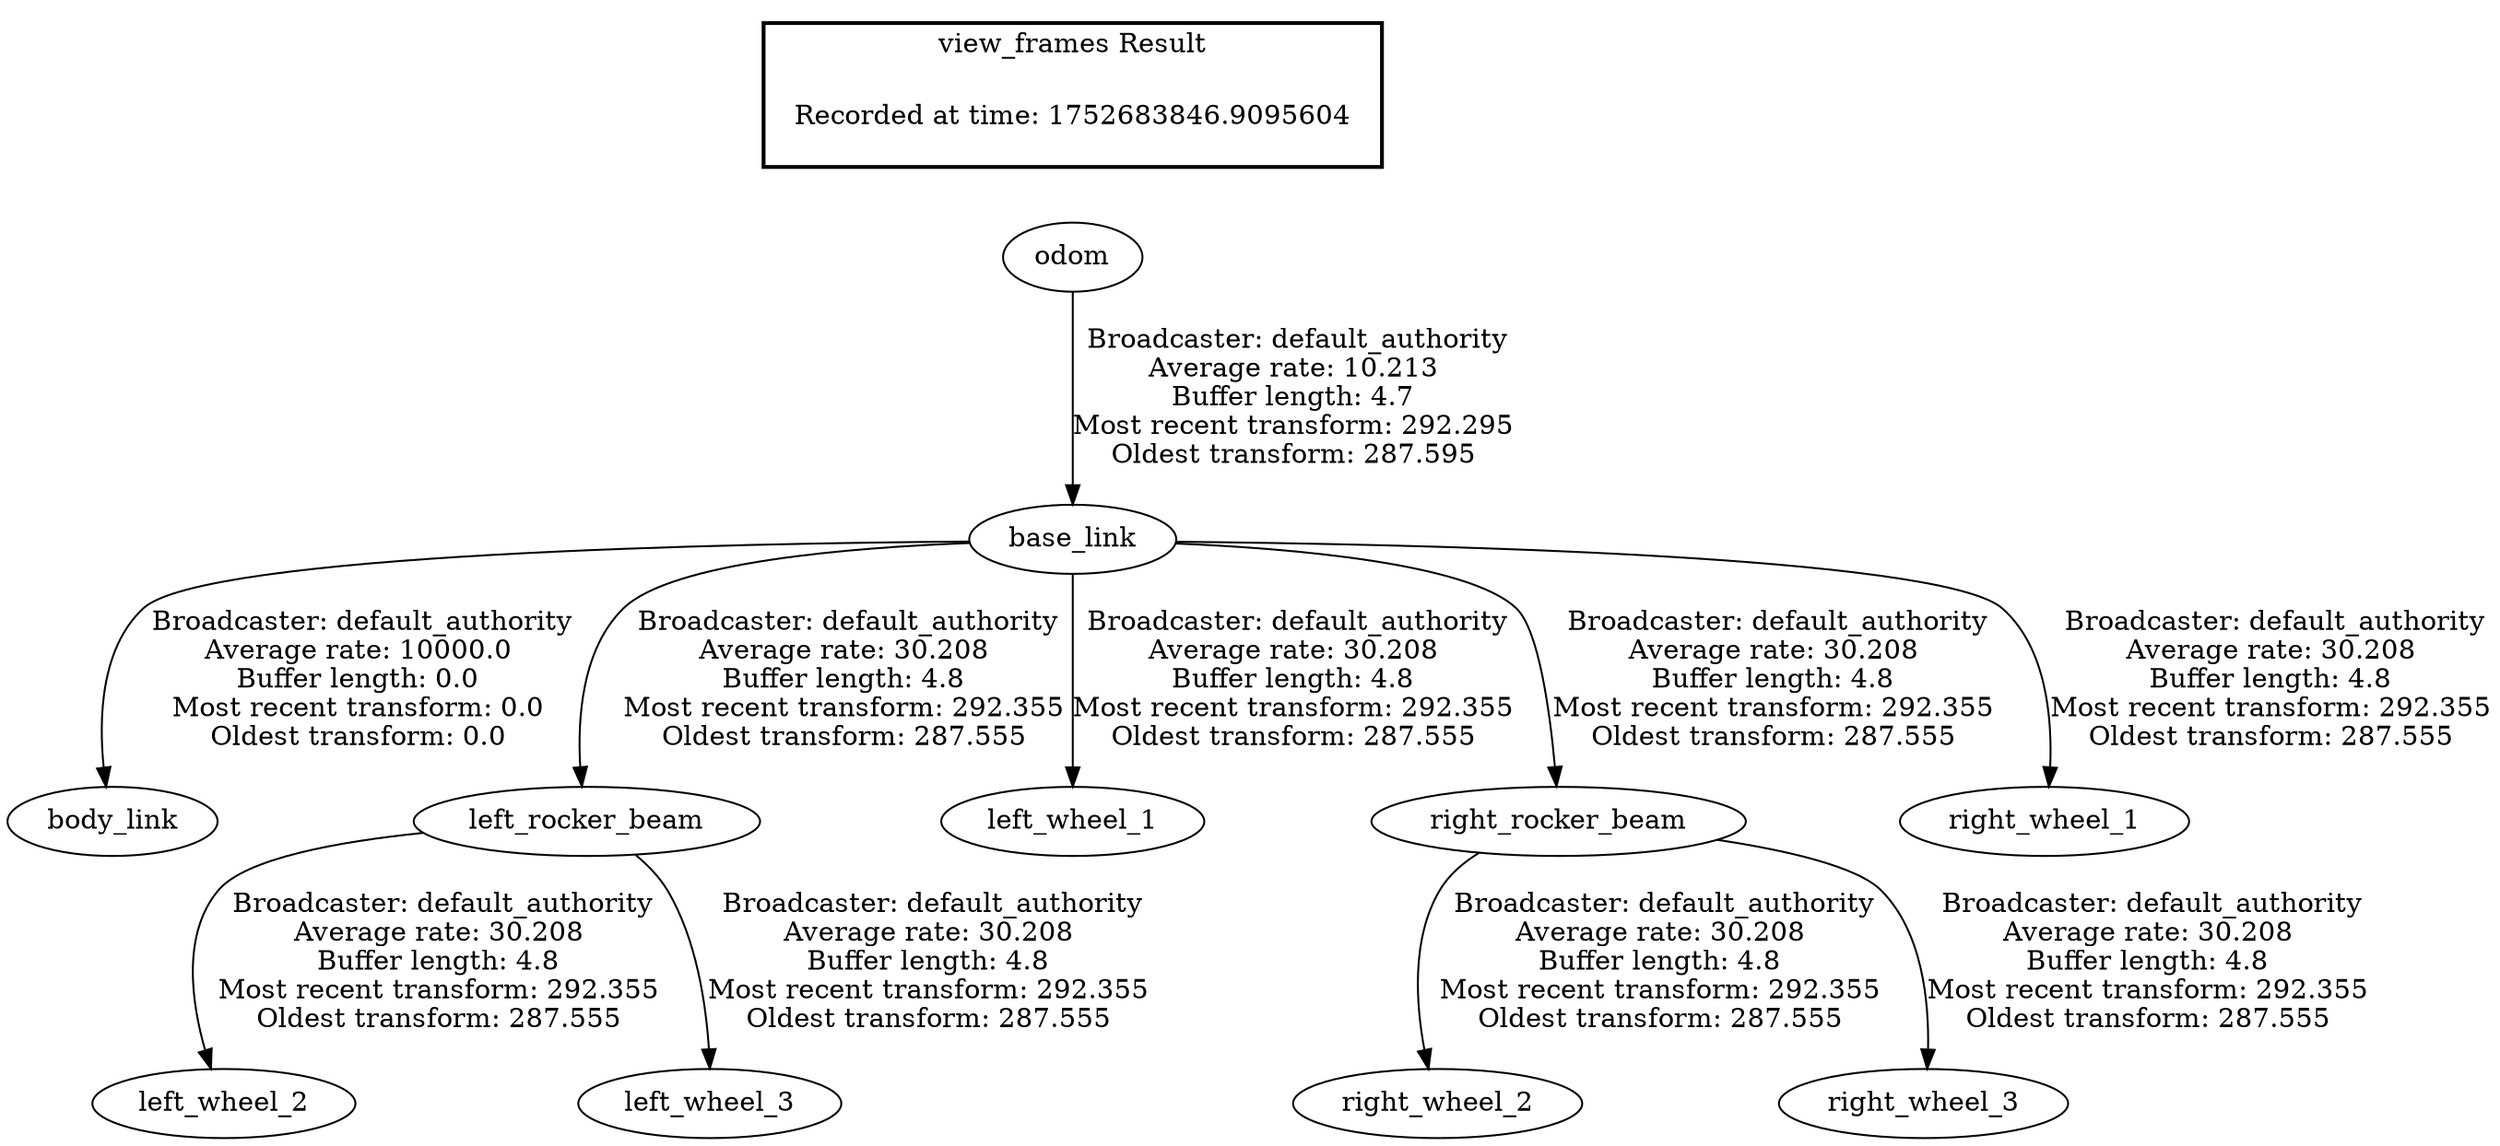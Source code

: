 digraph G {
"base_link" -> "body_link"[label=" Broadcaster: default_authority\nAverage rate: 10000.0\nBuffer length: 0.0\nMost recent transform: 0.0\nOldest transform: 0.0\n"];
"odom" -> "base_link"[label=" Broadcaster: default_authority\nAverage rate: 10.213\nBuffer length: 4.7\nMost recent transform: 292.295\nOldest transform: 287.595\n"];
"base_link" -> "left_rocker_beam"[label=" Broadcaster: default_authority\nAverage rate: 30.208\nBuffer length: 4.8\nMost recent transform: 292.355\nOldest transform: 287.555\n"];
"base_link" -> "left_wheel_1"[label=" Broadcaster: default_authority\nAverage rate: 30.208\nBuffer length: 4.8\nMost recent transform: 292.355\nOldest transform: 287.555\n"];
"left_rocker_beam" -> "left_wheel_2"[label=" Broadcaster: default_authority\nAverage rate: 30.208\nBuffer length: 4.8\nMost recent transform: 292.355\nOldest transform: 287.555\n"];
"left_rocker_beam" -> "left_wheel_3"[label=" Broadcaster: default_authority\nAverage rate: 30.208\nBuffer length: 4.8\nMost recent transform: 292.355\nOldest transform: 287.555\n"];
"base_link" -> "right_rocker_beam"[label=" Broadcaster: default_authority\nAverage rate: 30.208\nBuffer length: 4.8\nMost recent transform: 292.355\nOldest transform: 287.555\n"];
"base_link" -> "right_wheel_1"[label=" Broadcaster: default_authority\nAverage rate: 30.208\nBuffer length: 4.8\nMost recent transform: 292.355\nOldest transform: 287.555\n"];
"right_rocker_beam" -> "right_wheel_2"[label=" Broadcaster: default_authority\nAverage rate: 30.208\nBuffer length: 4.8\nMost recent transform: 292.355\nOldest transform: 287.555\n"];
"right_rocker_beam" -> "right_wheel_3"[label=" Broadcaster: default_authority\nAverage rate: 30.208\nBuffer length: 4.8\nMost recent transform: 292.355\nOldest transform: 287.555\n"];
edge [style=invis];
 subgraph cluster_legend { style=bold; color=black; label ="view_frames Result";
"Recorded at time: 1752683846.9095604"[ shape=plaintext ] ;
}->"odom";
}